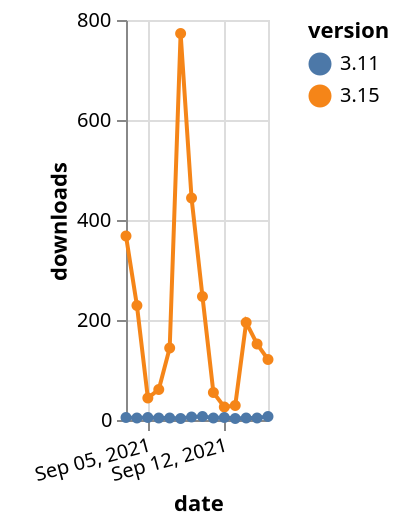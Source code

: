 {"$schema": "https://vega.github.io/schema/vega-lite/v5.json", "description": "A simple bar chart with embedded data.", "data": {"values": [{"date": "2021-09-03", "total": 124979, "delta": 368, "version": "3.15"}, {"date": "2021-09-04", "total": 125208, "delta": 229, "version": "3.15"}, {"date": "2021-09-05", "total": 125252, "delta": 44, "version": "3.15"}, {"date": "2021-09-06", "total": 125313, "delta": 61, "version": "3.15"}, {"date": "2021-09-07", "total": 125457, "delta": 144, "version": "3.15"}, {"date": "2021-09-08", "total": 126230, "delta": 773, "version": "3.15"}, {"date": "2021-09-09", "total": 126674, "delta": 444, "version": "3.15"}, {"date": "2021-09-10", "total": 126921, "delta": 247, "version": "3.15"}, {"date": "2021-09-11", "total": 126976, "delta": 55, "version": "3.15"}, {"date": "2021-09-12", "total": 127002, "delta": 26, "version": "3.15"}, {"date": "2021-09-13", "total": 127031, "delta": 29, "version": "3.15"}, {"date": "2021-09-14", "total": 127226, "delta": 195, "version": "3.15"}, {"date": "2021-09-15", "total": 127378, "delta": 152, "version": "3.15"}, {"date": "2021-09-16", "total": 127499, "delta": 121, "version": "3.15"}, {"date": "2021-09-03", "total": 23000, "delta": 5, "version": "3.11"}, {"date": "2021-09-04", "total": 23004, "delta": 4, "version": "3.11"}, {"date": "2021-09-05", "total": 23009, "delta": 5, "version": "3.11"}, {"date": "2021-09-06", "total": 23013, "delta": 4, "version": "3.11"}, {"date": "2021-09-07", "total": 23017, "delta": 4, "version": "3.11"}, {"date": "2021-09-08", "total": 23020, "delta": 3, "version": "3.11"}, {"date": "2021-09-09", "total": 23026, "delta": 6, "version": "3.11"}, {"date": "2021-09-10", "total": 23033, "delta": 7, "version": "3.11"}, {"date": "2021-09-11", "total": 23037, "delta": 4, "version": "3.11"}, {"date": "2021-09-12", "total": 23042, "delta": 5, "version": "3.11"}, {"date": "2021-09-13", "total": 23045, "delta": 3, "version": "3.11"}, {"date": "2021-09-14", "total": 23049, "delta": 4, "version": "3.11"}, {"date": "2021-09-15", "total": 23053, "delta": 4, "version": "3.11"}, {"date": "2021-09-16", "total": 23060, "delta": 7, "version": "3.11"}]}, "width": "container", "mark": {"type": "line", "point": {"filled": true}}, "encoding": {"x": {"field": "date", "type": "temporal", "timeUnit": "yearmonthdate", "title": "date", "axis": {"labelAngle": -15}}, "y": {"field": "delta", "type": "quantitative", "title": "downloads"}, "color": {"field": "version", "type": "nominal"}, "tooltip": {"field": "delta"}}}